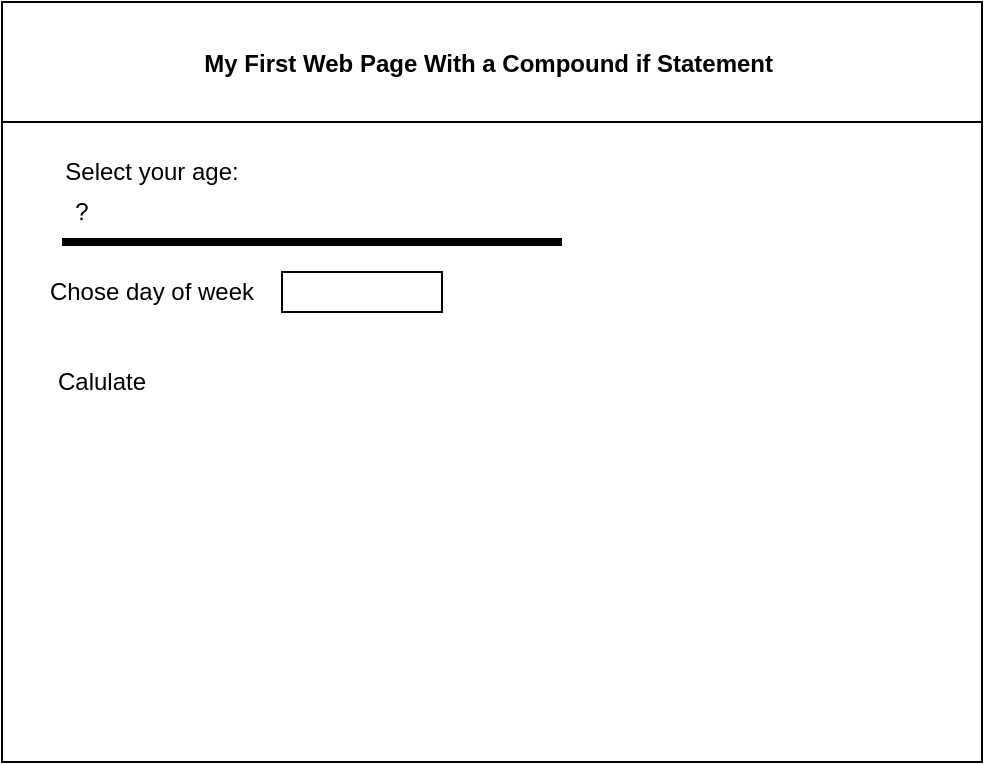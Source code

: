 <mxfile>
    <diagram id="STNWzKey5gT1pbEaQYfi" name="Page-1">
        <mxGraphModel dx="598" dy="601" grid="1" gridSize="10" guides="1" tooltips="1" connect="1" arrows="1" fold="1" page="1" pageScale="1" pageWidth="827" pageHeight="1169" math="0" shadow="0">
            <root>
                <mxCell id="0"/>
                <mxCell id="1" parent="0"/>
                <mxCell id="10" value="My First Web Page With a Compound if Statement " style="swimlane;startSize=60;" parent="1" vertex="1">
                    <mxGeometry x="70" y="70" width="490" height="380" as="geometry"/>
                </mxCell>
                <mxCell id="11" value="" style="line;strokeWidth=4;html=1;perimeter=backbonePerimeter;points=[];outlineConnect=0;" parent="10" vertex="1">
                    <mxGeometry x="30" y="60" width="250" height="120" as="geometry"/>
                </mxCell>
                <mxCell id="15" value="&lt;span style=&quot;text-align: left&quot;&gt;Select your age:&lt;/span&gt;" style="text;html=1;strokeColor=none;fillColor=none;align=center;verticalAlign=middle;whiteSpace=wrap;rounded=0;" vertex="1" parent="10">
                    <mxGeometry x="30" y="70" width="90" height="30" as="geometry"/>
                </mxCell>
                <mxCell id="16" value="?" style="text;html=1;strokeColor=none;fillColor=none;align=center;verticalAlign=middle;whiteSpace=wrap;rounded=0;" vertex="1" parent="10">
                    <mxGeometry x="10" y="90" width="60" height="30" as="geometry"/>
                </mxCell>
                <mxCell id="17" value="Chose day of week" style="text;html=1;strokeColor=none;fillColor=none;align=center;verticalAlign=middle;whiteSpace=wrap;rounded=0;" vertex="1" parent="10">
                    <mxGeometry x="20" y="130" width="110" height="30" as="geometry"/>
                </mxCell>
                <mxCell id="18" value="" style="rounded=0;whiteSpace=wrap;html=1;" vertex="1" parent="10">
                    <mxGeometry x="140" y="135" width="80" height="20" as="geometry"/>
                </mxCell>
                <mxCell id="19" value="Calulate" style="text;html=1;strokeColor=none;fillColor=none;align=center;verticalAlign=middle;whiteSpace=wrap;rounded=0;" vertex="1" parent="10">
                    <mxGeometry x="20" y="175" width="60" height="30" as="geometry"/>
                </mxCell>
            </root>
        </mxGraphModel>
    </diagram>
</mxfile>